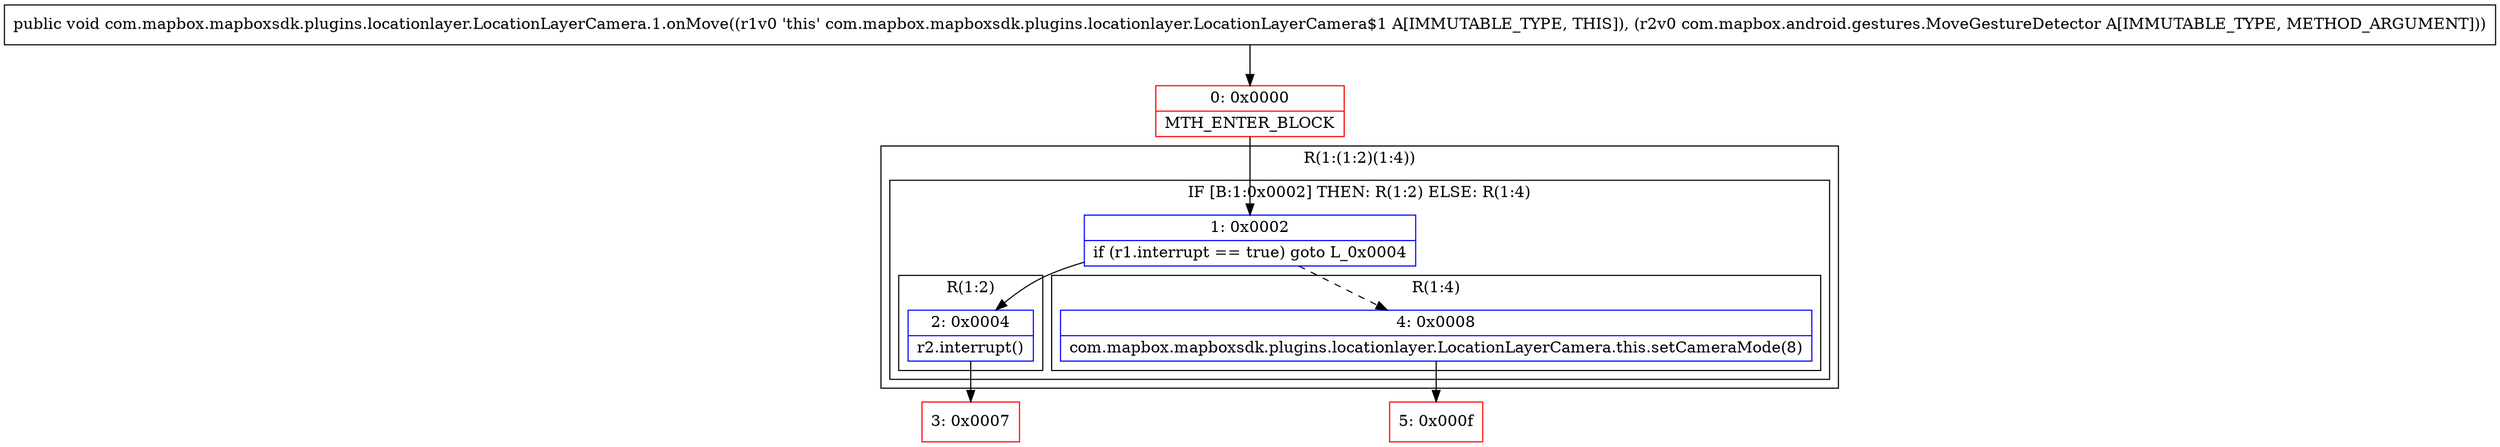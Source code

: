 digraph "CFG forcom.mapbox.mapboxsdk.plugins.locationlayer.LocationLayerCamera.1.onMove(Lcom\/mapbox\/android\/gestures\/MoveGestureDetector;)V" {
subgraph cluster_Region_333088407 {
label = "R(1:(1:2)(1:4))";
node [shape=record,color=blue];
subgraph cluster_IfRegion_1616539760 {
label = "IF [B:1:0x0002] THEN: R(1:2) ELSE: R(1:4)";
node [shape=record,color=blue];
Node_1 [shape=record,label="{1\:\ 0x0002|if (r1.interrupt == true) goto L_0x0004\l}"];
subgraph cluster_Region_1759747465 {
label = "R(1:2)";
node [shape=record,color=blue];
Node_2 [shape=record,label="{2\:\ 0x0004|r2.interrupt()\l}"];
}
subgraph cluster_Region_600147632 {
label = "R(1:4)";
node [shape=record,color=blue];
Node_4 [shape=record,label="{4\:\ 0x0008|com.mapbox.mapboxsdk.plugins.locationlayer.LocationLayerCamera.this.setCameraMode(8)\l}"];
}
}
}
Node_0 [shape=record,color=red,label="{0\:\ 0x0000|MTH_ENTER_BLOCK\l}"];
Node_3 [shape=record,color=red,label="{3\:\ 0x0007}"];
Node_5 [shape=record,color=red,label="{5\:\ 0x000f}"];
MethodNode[shape=record,label="{public void com.mapbox.mapboxsdk.plugins.locationlayer.LocationLayerCamera.1.onMove((r1v0 'this' com.mapbox.mapboxsdk.plugins.locationlayer.LocationLayerCamera$1 A[IMMUTABLE_TYPE, THIS]), (r2v0 com.mapbox.android.gestures.MoveGestureDetector A[IMMUTABLE_TYPE, METHOD_ARGUMENT])) }"];
MethodNode -> Node_0;
Node_1 -> Node_2;
Node_1 -> Node_4[style=dashed];
Node_2 -> Node_3;
Node_4 -> Node_5;
Node_0 -> Node_1;
}

